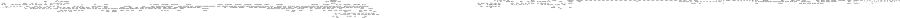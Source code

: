 digraph lattice {
size = "6,6";
"n2" [label="A"];
"n4" [label="AbPastAbSamePrime", shape=plaintext];
"n6" [label="AddScalarstoKernel", shape=oval];
"n7" [label="AlmostSimpleMaps", shape=oval];
"n9" [label="AlternatingGroupOnFDPM", shape=oval];
"n10" [label="B"];
"n11" [label="BBGpAsPQuotientBBGp", shape=oval];
"n13" [label="C"];
"n14" [label="C6Maps", shape=oval];
"n15" [label="Chain", shape=plaintext];
"n16" [label="ClassicalNametoStandardName", shape=plaintext];
"n19" [label="Commutators", shape=plaintext];
"n20" [label="Commute", shape=plaintext];
"n21" [label="Conj", shape=plaintext];
"n22" [label="ConjInv", shape=plaintext];
"n23" [label="ConjProg", shape=oval];
"n24" [label="Construct3Cycle", shape=plaintext];
"n25" [label="ConstructActionMatrices", shape=plaintext];
"n26" [label="ConstructCosets", shape=plaintext];
"n27" [label="ConstructDoubleTransposition", shape=plaintext];
"n28" [label="DegreeAlternating", shape=plaintext];
"n29" [label="DerivedSubgroupApproximation"];
"n30" [label="DetermineFieldSize", shape=oval];
"n35" [label="DoubleAndShrink", shape=plaintext];
"n36" [label="ElementInNormalClosure", shape=oval];
"n37" [label="ElementInNormalSubgroup", shape=plaintext];
"n38" [label="ElementOfCoprimeOrder", shape=plaintext];
"n39" [label="ElementsCommutingWithInvolution", shape=plaintext];
"n41" [label="ExpectedForm", shape=plaintext];
"n42" [label="ExtendToBasisEchelon", shape=plaintext];
"n44" [label="ExtractBlockMap", shape=plaintext];
"n47" [label="FindBasis", shape=plaintext];
"n48" [label="FindBasisElement", shape=plaintext];
"n49" [label="FindCounterExample", shape=plaintext];
"n50" [label="FindFieldSize", shape=plaintext];
"n51" [label="FindGammaInv", shape=plaintext];
"n52" [label="FindHomMethodsProjective.AltSymBBByDegree", shape=oval];
"n53" [label="FindHomMethodsProjective.BiggerScalarsOnly", shape=plaintext];
"n54" [label="FindHomMethodsProjective.BlockScalarProj", shape=oval];
"n55" [label="FindHomMethodsProjective.Blocks", shape=plaintext];
"n56" [label="FindHomMethodsProjective.BlocksBackToMats", shape=plaintext];
"n57" [label="FindHomMethodsProjective.BlocksModScalars", shape=plaintext];
"n58" [label="FindHomMethodsProjective.C3C5", shape=oval];
"n59" [label="FindHomMethodsProjective.C6", shape=oval];
"n60" [label="FindHomMethodsProjective.ClassicalNatural", shape=oval];
"n61" [label="FindHomMethodsProjective.ComputeSimpleSocle", shape=oval];
"n62" [label="FindHomMethodsProjective.D247", shape=oval];
"n63" [label="FindHomMethodsProjective.DoBaseChangeForBlocks", shape=plaintext];
"n64" [label="FindHomMethodsProjective.FindElmOfEvenNormal", shape=oval];
"n65" [label="FindHomMethodsProjective.KroneckerKernel", shape=plaintext];
"n66" [label="FindHomMethodsProjective.KroneckerProduct", shape=plaintext];
"n67" [label="FindHomMethodsProjective.LieTypeNonConstr", shape=oval];
"n68" [label="FindHomMethodsProjective.LowIndex", shape=oval];
"n69" [label="FindHomMethodsProjective.NotAbsolutelyIrred", shape=oval];
"n70" [label="FindHomMethodsProjective.ProjDeterminant", shape=oval];
"n71" [label="FindHomMethodsProjective.PrototypeForC2C4", shape=oval];
"n72" [label="FindHomMethodsProjective.SporadicsByOrders", shape=oval];
"n73" [label="FindHomMethodsProjective.StabilizerChainProj", shape=plaintext];
"n74" [label="FindHomMethodsProjective.Subfield", shape=oval];
"n75" [label="FindHomMethodsProjective.TensorDecomposable", shape=oval];
"n76" [label="FindHomMethodsProjective.ThreeLargeElOrders", shape=oval];
"n77" [label="FindHomMethodsProjective.TwoLargeElOrders", shape=oval];
"n78" [label="FindImageAn"];
"n79" [label="FindPermutation", shape=plaintext];
"n80" [label="FindPoint", shape=plaintext];
"n81" [label="Finish", shape=plaintext];
"n82" [label="FixedPointSubspace", shape=plaintext];
"n84" [label="FullyDeletedPermutationMatrices", shape=plaintext];
"n85" [label="FullyDeletedPermutationRepresentation", shape=plaintext];
"n86" [label="GFOrderSimp", shape=plaintext];
"n87" [label="GeneratorsCo3Max3", shape=plaintext];
"n88" [label="GeneratorsCo3Max4", shape=plaintext];
"n89" [label="GeneratorsCo3Max6", shape=plaintext];
"n90" [label="GenericParameters", shape=plaintext];
"n95" [label="HSm4mod5", shape=plaintext];
"n96" [label="HasChain", shape=oval];
"n99" [label="HasNaturalFlag", shape=oval];
"n100" [label="HasTFordered"];
"n101" [label="IdTest", shape=plaintext];
"n102" [label="IdentifySimple", shape=plaintext];
"n103" [label="ImageInPerfectGroup", shape=plaintext];
"n104" [label="ImageInQuotient", shape=plaintext];
"n106" [label="InfoRecognition"];
"n107" [label="InitRecog", shape=plaintext];
"n109" [label="InsertSubTree", shape=plaintext];
"n110" [label="InvProg", shape=plaintext];
"n111" [label="InvolutionCentraliser", shape=oval];
"n112" [label="InvolutionModCenter", shape=plaintext];
"n113" [label="IsAlternating", shape=plaintext];
"n114" [label="IsBBGp", shape=plaintext];
"n115" [label="IsBBGpElm", shape=plaintext];
"n116" [label="IsBBGpElmColl", shape=plaintext];
"n117" [label="IsCentralisedBy", shape=plaintext];
"n118" [label="IsDirectProduct", shape=plaintext];
"n119" [label="IsExtensionField", shape=plaintext];
"n120" [label="IsGeneric", shape=plaintext];
"n121" [label="IsGenericNearlySimple", shape=plaintext];
"n122" [label="IsGroupClassical", shape=oval];
"n123" [label="IsImageTrivial", shape=plaintext];
"n124" [label="IsIntervalVector", shape=plaintext];
"n125" [label="IsMatrixBBGp", shape=oval];
"n126" [label="IsMatrixBBGpElm", shape=plaintext];
"n127" [label="IsMatrixBBGpElmColl", shape=plaintext];
"n128" [label="IsMatthieu", shape=plaintext];
"n129" [label="IsNaturalPermBBGp", shape=oval];
"n130" [label="IsNaturalPermBBGpElm", shape=plaintext];
"n131" [label="IsNaturalPermBBGpElmColl", shape=plaintext];
"n133" [label="IsPQuotientBBGp", shape=oval];
"n134" [label="IsPQuotientBBGpElm", shape=plaintext];
"n135" [label="IsPQuotientBBGpElmColl", shape=plaintext];
"n136" [label="IsPSL", shape=oval];
"n137" [label="IsPermBBGp", shape=plaintext];
"n138" [label="IsPermBBGpElm", shape=plaintext];
"n139" [label="IsPermBBGpElmColl", shape=plaintext];
"n141" [label="IsPre3Cycle", shape=plaintext];
"n142" [label="IsPreDoubleTransposition", shape=plaintext];
"n144" [label="IsProbablyPerfect"];
"n145" [label="IsRecognitionOutcome"];
"n146" [label="IsReducible", shape=plaintext];
"n147" [label="IsScalarGroup", shape=plaintext];
"n148" [label="IsScalarMatrix", shape=plaintext];
"n149" [label="IsSolubleTree", shape=plaintext];
"n150" [label="IterateWithRandomElements", shape=plaintext];
"n153" [label="L"];
"n154" [label="LeastRank", shape=plaintext];
"n155" [label="LieType"];
"n156" [label="LinearFactors", shape=plaintext];
"n157" [label="LogRat", shape=plaintext];
"n158" [label="LowIndexMaps", shape=oval];
"n159" [label="Lym3mod5", shape=oval];
"n162" [label="M12m6mod5", shape=oval];
"n164" [label="M24m2mod7", shape=oval];
"n165" [label="M24m7mod2", shape=oval];
"n166" [label="MakeAnotherBigRepresentation", shape=oval];
"n167" [label="MakeBigRepresentation", shape=oval];
"n169" [label="MakeSituation", shape=oval];
"n170" [label="MakeTensorProduct", shape=plaintext];
"n171" [label="MakeTest", shape=oval];
"n172" [label="Maker", shape=plaintext];
"n173" [label="MaptoEAGroup", shape=plaintext];
"n175" [label="MinimalDimBoundCrossCharSimp", shape=plaintext];
"n176" [label="MoreBasisVectors", shape=plaintext];
"n177" [label="Mult", shape=plaintext];
"n179" [label="MyCommutator", shape=plaintext];
"n180" [label="MyDirectProductOfSLPs", shape=plaintext];
"n181" [label="MyDirectProductOfSLPsList", shape=plaintext];
"n182" [label="MyEmbedding", shape=plaintext];
"n183" [label="MyIsInnerAutomorphism", shape=plaintext];
"n184" [label="MyOrder", shape=plaintext];
"n185" [label="MyProjection", shape=plaintext];
"n186" [label="MySocleAction", shape=plaintext];
"n187" [label="NMR_COMM", shape=plaintext];
"n188" [label="NMR_GENS", shape=plaintext];
"n189" [label="NPPsi", shape=plaintext];
"n190" [label="NR1", shape=plaintext];
"n191" [label="NR2", shape=plaintext];
"n192" [label="NRINV", shape=plaintext];
"n193" [label="NSM"];
"n194" [label="NaturalFlag", shape=plaintext];
"n196" [label="NonGenericLinear", shape=oval];
"n198" [label="NumberOfDPComponents", shape=plaintext];
"n199" [label="O"];
"n200" [label="OrderTree", shape=oval];
"n201" [label="OuterOrderBound", shape=plaintext];
"n202" [label="PPDAnalysis", shape=oval];
"n207" [label="PastNonAb", shape=plaintext];
"n208" [label="PermAction", shape=plaintext];
"n209" [label="PermAltProd", shape=plaintext];
"n211" [label="PermGrpMaps", shape=plaintext];
"n212" [label="PermInverseBBGp", shape=plaintext];
"n213" [label="PermProductBBGp", shape=oval];
"n214" [label="PositionsNot", shape=plaintext];
"n215" [label="PossibleCrossCharTypes", shape=plaintext];
"n216" [label="PossibleqNoA1", shape=oval];
"n217" [label="PossiblyProjectiveOrder"];
"n218" [label="Power", shape=plaintext];
"n219" [label="PowerProg", shape=plaintext];
"n221" [label="ProbGenAb", shape=plaintext];
"n222" [label="ProbGenNonAb", shape=plaintext];
"n223" [label="ProbablyGroupExponent", shape=plaintext];
"n224" [label="ProdProg", shape=plaintext];
"n225" [label="PseudoRandomNormalClosureElement"];
"n226" [label="PushDown", shape=plaintext];
"n227" [label="PushIntoSocle", shape=plaintext];
"n228" [label="RECOG.ActionOnBlocks", shape=plaintext];
"n229" [label="RECOG.AddInformationAboutDegree", shape=oval];
"n230" [label="RECOG.AllJellyfish", shape=oval];
"n232" [label="RECOG.ArtinInvariants", shape=plaintext];
"n233" [label="RECOG.BaseChangeForSmallestPossibleField", shape=plaintext];
"n234" [label="RECOG.BinomialTab", shape=plaintext];
"n235" [label="RECOG.BlindDescent", shape=plaintext];
"n236" [label="RECOG.BlindDescentStep", shape=oval];
"n238" [label="RECOG.CentralisingElementOfInvolution", shape=plaintext];
"n239" [label="RECOG.CheckFingerPrint", shape=oval];
"n241" [label="RECOG.CleanRow", shape=plaintext];
"n242" [label="RECOG.CommonDiagonal2", shape=plaintext];
"n243" [label="RECOG.Commute", shape=plaintext];
"n244" [label="RECOG.ComputeArtin", shape=plaintext];
"n246" [label="RECOG.ComputeRootInFiniteField", shape=plaintext];
"n247" [label="RECOG.Conj", shape=plaintext];
"n248" [label="RECOG.ConjEltAnEven", shape=plaintext];
"n249" [label="RECOG.ConjEltAnOdd", shape=plaintext];
"n250" [label="RECOG.ConjEltSn", shape=plaintext];
"n252" [label="RECOG.Construct3Cycle", shape=plaintext];
"n253" [label="RECOG.ConstructDoubleTransposition", shape=plaintext];
"n254" [label="RECOG.DecomposeNilpotent", shape=plaintext];
"n255" [label="RECOG.DirectFactorsAction", shape=plaintext];
"n256" [label="RECOG.DirectFactorsFinder", shape=plaintext];
"n258" [label="RECOG.DistinguishSpO", shape=plaintext];
"n259" [label="RECOG.DoColOp_SL", shape=plaintext];
"n260" [label="RECOG.DoRowOp_SL", shape=plaintext];
"n261" [label="RECOG.DoubleAndShrink", shape=plaintext];
"n263" [label="RECOG.ExpectedForm", shape=plaintext];
"n264" [label="RECOG.ExpressInStd_SL", shape=oval];
"n265" [label="RECOG.ExpressInStd_SL2", shape=oval];
"n266" [label="RECOG.ExtendToBasisEchelon", shape=plaintext];
"n268" [label="RECOG.FindAdjustedBasis", shape=oval];
"n269" [label="RECOG.FindBasis", shape=plaintext];
"n270" [label="RECOG.FindBasisElement", shape=plaintext];
"n271" [label="RECOG.FindFFCoeffs", shape=plaintext];
"n272" [label="RECOG.FindImageJellyfish", shape=plaintext];
"n273" [label="RECOG.FindPermutation", shape=plaintext];
"n274" [label="RECOG.FindStdGensUsingBSGS", shape=plaintext];
"n275" [label="RECOG.FindStdGens_SL", shape=plaintext];
"n276" [label="RECOG.FindTensorDecomposition", shape=plaintext];
"n277" [label="RECOG.FindTensorKernel", shape=plaintext];
"n278" [label="RECOG.FirstJellyfish", shape=plaintext];
"n279" [label="RECOG.FixedPointSubspace", shape=plaintext];
"n280" [label="RECOG.ForceToOtherField", shape=plaintext];
"n281" [label="RECOG.GetAllJellyfish", shape=plaintext];
"n283" [label="RECOG.GuessProjSL2ElmOrder", shape=plaintext];
"n284" [label="RECOG.HomActionFieldAuto", shape=plaintext];
"n285" [label="RECOG.HomBCToDiagonalBlock", shape=plaintext];
"n286" [label="RECOG.HomBackToMats", shape=plaintext];
"n287" [label="RECOG.HomCommutator", shape=plaintext];
"n288" [label="RECOG.HomDoBaseAndFieldChange", shape=plaintext];
"n289" [label="RECOG.HomDoBaseAndFieldChangeWithScalarFinding", shape=plaintext];
"n290" [label="RECOG.HomDoBaseChange", shape=plaintext];
"n291" [label="RECOG.HomFDPM", shape=plaintext];
"n292" [label="RECOG.HomForNilpotent", shape=oval];
"n293" [label="RECOG.HomFuncActionOnBlocks", shape=plaintext];
"n294" [label="RECOG.HomFuncrewriteones", shape=plaintext];
"n295" [label="RECOG.HomNormLastBlock", shape=plaintext];
"n296" [label="RECOG.HomOntoBlockDiagonal", shape=oval];
"n297" [label="RECOG.HomProjDet", shape=plaintext];
"n298" [label="RECOG.HomTensorFactor", shape=plaintext];
"n299" [label="RECOG.HomTensorKernel", shape=plaintext];
"n300" [label="RECOG.HomToDiagonalBlock", shape=plaintext];
"n302" [label="RECOG.IndexMaxSub", shape=plaintext];
"n303" [label="RECOG.InitBinomialTab", shape=oval];
"n304" [label="RECOG.InitSLfake", shape=plaintext];
"n305" [label="RECOG.InitSLstd", shape=plaintext];
"n306" [label="RECOG.InvolutionCentraliser", shape=oval];
"n307" [label="RECOG.InvolutionJumper", shape=plaintext];
"n308" [label="RECOG.InvolutionSearcher", shape=plaintext];
"n309" [label="RECOG.IsBlockLowerTriangularWithBlocks", shape=plaintext];
"n310" [label="RECOG.IsBlockScalarMatrix", shape=plaintext];
"n311" [label="RECOG.IsDiagonalBlockOfMatrix", shape=plaintext];
"n315" [label="RECOG.IsIntervalVector", shape=plaintext];
"n316" [label="RECOG.IsKroneckerProduct", shape=plaintext];
"n320" [label="RECOG.IsPower", shape=plaintext];
"n321" [label="RECOG.IsPre3Cycle", shape=plaintext];
"n322" [label="RECOG.IsPreDoubleTransposition", shape=plaintext];
"n327" [label="RECOG.IsScalarMat", shape=plaintext];
"n329" [label="RECOG.IsThisSL2Natural", shape=plaintext];
"n330" [label="RECOG.IterateWithRandomElements", shape=plaintext];
"n331" [label="RECOG.JellyHomFunc", shape=oval];
"n332" [label="RECOG.LieType", shape=plaintext];
"n333" [label="RECOG.LieTypeNmrTrials", shape=plaintext];
"n334" [label="RECOG.LieTypeOrderFunc", shape=plaintext];
"n335" [label="RECOG.LieTypeSampleSize", shape=plaintext];
"n336" [label="RECOG.LinearAction", shape=plaintext];
"n337" [label="RECOG.LinearFactors", shape=plaintext];
"n338" [label="RECOG.ListOfGroupsCrossCharRepsByBound", shape=plaintext];
"n339" [label="RECOG.LogRat", shape=plaintext];
"n343" [label="RECOG.MakePSL2Hint", shape=plaintext];
"n344" [label="RECOG.MakeSL_StdGens", shape=plaintext];
"n347" [label="RECOG.MoreBasisVectors", shape=plaintext];
"n348" [label="RECOG.New2RecogniseC6", shape=plaintext];
"n349" [label="RECOG.NiceGeneratorsAnEven", shape=plaintext];
"n350" [label="RECOG.NiceGeneratorsAnOdd", shape=plaintext];
"n351" [label="RECOG.NiceGeneratorsSn", shape=plaintext];
"n352" [label="RECOG.NkrGetParameters", shape=plaintext];
"n353" [label="RECOG.NkrOrbitsOfStabiliser", shape=plaintext];
"n354" [label="RECOG.NkrSchreierTree", shape=plaintext];
"n355" [label="RECOG.NkrTraceSchreierTree", shape=plaintext];
"n364" [label="RECOG.OMinus8vsSPvsO", shape=plaintext];
"n365" [label="RECOG.OMppdset", shape=plaintext];
"n366" [label="RECOG.OPlus82vsS62", shape=plaintext];
"n367" [label="RECOG.OPlus83vsO73vsSP63", shape=plaintext];
"n368" [label="RECOG.OPlus8vsO7vsSP6", shape=plaintext];
"n369" [label="RECOG.OrderSample", shape=plaintext];
"n371" [label="RECOG.PSLvsPSP", shape=plaintext];
"n373" [label="RECOG.PositionsNot", shape=plaintext];
"n374" [label="RECOG.Power", shape=plaintext];
"n377" [label="RECOG.ProjectiveOrder", shape=plaintext];
"n378" [label="RECOG.RANDOMSUBPRODUCTPOWERS"];
"n379" [label="RECOG.RadBasis", shape=plaintext];
"n380" [label="RECOG.RandElFuncSimpleSocle", shape=plaintext];
"n381" [label="RECOG.RandomSubproduct", shape=plaintext];
"n382" [label="RECOG.RecogniseAn", shape=plaintext];
"n383" [label="RECOG.RecogniseFDPM", shape=plaintext];
"n384" [label="RECOG.RecogniseGiant", shape=oval];
"n385" [label="RECOG.RecogniseSL2NaturalEvenChar", shape=plaintext];
"n386" [label="RECOG.RecogniseSL2NaturalOddCharUsingBSGS", shape=plaintext];
"n387" [label="RECOG.RecogniseSn", shape=plaintext];
"n388" [label="RECOG.ResetSLstd", shape=plaintext];
"n389" [label="RECOG.RowSpaceBasis", shape=plaintext];
"n390" [label="RECOG.RuleOutSmallProjOrder", shape=plaintext];
"n394" [label="RECOG.SLn_UpStep", shape=plaintext];
"n395" [label="RECOG.SLn_constructppd2", shape=plaintext];
"n396" [label="RECOG.SLn_constructsl2", shape=plaintext];
"n397" [label="RECOG.SLn_constructsl4", shape=plaintext];
"n398" [label="RECOG.SLn_exceptionalgodown", shape=plaintext];
"n399" [label="RECOG.SLn_godown", shape=plaintext];
"n400" [label="RECOG.SLn_godownfromd", shape=plaintext];
"n401" [label="RECOG.ScalarToMultiplyIntoSmallerField", shape=plaintext];
"n402" [label="RECOG.ScalarsToMultiplyIntoSmallerField", shape=plaintext];
"n403" [label="RECOG.SetPseudoRandomStamp", shape=plaintext];
"n405" [label="RECOG.SmallHomomorphicImageProjectiveGroup", shape=plaintext];
"n406" [label="RECOG.SortOutReducibleNormalSubgroup", shape=plaintext];
"n407" [label="RECOG.SortOutReducibleSecondNormalSubgroup", shape=plaintext];
"n408" [label="RECOG.SporadicsElementOrders", shape=plaintext];
"n409" [label="RECOG.SporadicsKillers", shape=plaintext];
"n410" [label="RECOG.SporadicsNames", shape=plaintext];
"n411" [label="RECOG.SporadicsProbabilities", shape=plaintext];
"n412" [label="RECOG.SporadicsSizes", shape=plaintext];
"n413" [label="RECOG.SporadicsWorkers", shape=plaintext];
"n414" [label="RECOG.SubspaceIntersection", shape=plaintext];
"n415" [label="RECOG.TableOfTwoLargestGroupElementOrders", shape=plaintext];
"n416" [label="RECOG.TableOfTwoLargestGroupElementOrdersWithDegreeBound", shape=plaintext];
"n417" [label="RECOG.TestAbelian", shape=plaintext];
"n418" [label="RECOG.TestGroup", shape=plaintext];
"n419" [label="RECOG.TestGroupOptions", shape=plaintext];
"n421" [label="RECOG.TestRecognitionNode", shape=plaintext];
"n422" [label="RECOG.VectorImages", shape=plaintext];
"n423" [label="RECOG.VectorImagesUnder", shape=plaintext];
"n424" [label="RECOG.VerifyOrders", shape=plaintext];
"n425" [label="RECOG.WriteOverBiggerFieldWithSmallerDegree", shape=plaintext];
"n426" [label="RECOG.WriteOverBiggerFieldWithSmallerDegreeFinder", shape=plaintext];
"n427" [label="RECOG.basis", shape=oval];
"n428" [label="RECOG.basis2", shape=plaintext];
"n429" [label="RECOG.check", shape=plaintext];
"n432" [label="RECOG.exponents", shape=plaintext];
"n433" [label="RECOG.findchar", shape=plaintext];
"n434" [label="RECOG.grouplist", shape=plaintext];
"n436" [label="RECOG.ppdSample", shape=plaintext];
"n437" [label="RECOG.rewriteones", shape=plaintext];
"n438" [label="RECOG.shortorbit", shape=plaintext];
"n439" [label="RECOG.simplesocle", shape=plaintext];
"n440" [label="RECOG.testAllMaximalSubgroupsOfAtlasGroup", shape=oval];
"n441" [label="RECOG.testAllSubgroups", shape=oval];
"n442" [label="RECOG.whichpower", shape=plaintext];
"n445" [label="RandomFullyDeletedPermutationRepresentation", shape=oval];
"n446" [label="RandomGensDerived", shape=plaintext];
"n447" [label="RandomInvModCenter", shape=plaintext];
"n451" [label="RearrangeTopFactors", shape=oval];
"n452" [label="RecogniseAlternating", shape=oval];
"n453" [label="RecogniseClassicalNPCase", shape=oval];
"n454" [label="RecogniseLeaf"];
"n455" [label="RecogniseMatrixGroup", shape=oval];
"n457" [label="RecogniseQuasiSimple", shape=plaintext];
"n458" [label="RecogniseQuasiSimpleDP", shape=oval];
"n459" [label="RecogniseSnAn"];
"n460" [label="RecogniseSporadic", shape=oval];
"n461" [label="RecogniseTrivialGroup", shape=plaintext];
"n462" [label="RecognizeAlternating", shape=plaintext];
"n463" [label="RecognizeSporadic", shape=plaintext];
"n464" [label="ReducibleCOB", shape=plaintext];
"n465" [label="ReducibleMaps", shape=oval];
"n466" [label="RefineElementaryAbelianLayers", shape=plaintext];
"n467" [label="RefineMap", shape=plaintext];
"n468" [label="RefineSolubleLayers", shape=plaintext];
"n469" [label="RemoveSome", shape=plaintext];
"n470" [label="RemoveTrivialLayers", shape=plaintext];
"n471" [label="RequiredNumberOfGens", shape=oval];
"n472" [label="RowSpaceBasis", shape=plaintext];
"n473" [label="RuledOutExtFieldParamaters", shape=plaintext];
"n474" [label="S"];
"n476" [label="SLCR.AppendTran", shape=plaintext];
"n477" [label="SLCR.AttachSLNewgens", shape=plaintext];
"n478" [label="SLCR.BoundedOrder", shape=plaintext];
"n479" [label="SLCR.CommutesWith", shape=plaintext];
"n480" [label="SLCR.ComputeGamma", shape=plaintext];
"n481" [label="SLCR.ConstructTranGroup", shape=plaintext];
"n482" [label="SLCR.Dislodge", shape=plaintext];
"n483" [label="SLCR.EqualPoints", shape=plaintext];
"n484" [label="SLCR.FindGoodElement", shape=plaintext];
"n485" [label="SLCR.FindHom", shape=plaintext];
"n486" [label="SLCR.IS_IN_CENTRE", shape=plaintext];
"n487" [label="SLCR.InvProg", shape=plaintext];
"n488" [label="SLCR.IsInQ", shape=plaintext];
"n489" [label="SLCR.IsOnAxis", shape=plaintext];
"n490" [label="SLCR.LDataStructure", shape=plaintext];
"n491" [label="SLCR.MatrixOfEndo", shape=plaintext];
"n492" [label="SLCR.NtoPadic", shape=plaintext];
"n493" [label="SLCR.PadictoN", shape=plaintext];
"n494" [label="SLCR.PowerProg", shape=plaintext];
"n495" [label="SLCR.ProdProg", shape=plaintext];
"n496" [label="SLCR.QuickSL3DataStructure", shape=plaintext];
"n497" [label="SLCR.SL2DataStructure", shape=plaintext];
"n498" [label="SLCR.SL2ReOrder", shape=plaintext];
"n499" [label="SLCR.SL2Search", shape=plaintext];
"n500" [label="SLCR.SL3ConstructQ", shape=plaintext];
"n501" [label="SLCR.SL3DataStructure", shape=plaintext];
"n502" [label="SLCR.SL4FindGoodElement", shape=plaintext];
"n503" [label="SLCR.SLConjInQ", shape=plaintext];
"n504" [label="SLCR.SLConstructBasisQ", shape=plaintext];
"n505" [label="SLCR.SLConstructGammaTransv", shape=plaintext];
"n506" [label="SLCR.SLDataStructure", shape=plaintext];
"n507" [label="SLCR.SLExchangeL", shape=plaintext];
"n508" [label="SLCR.SLFindGenerators", shape=plaintext];
"n509" [label="SLCR.SLFinishConstruction", shape=plaintext];
"n510" [label="SLCR.SLLabelPoint", shape=plaintext];
"n511" [label="SLCR.SLLinearCombQ", shape=plaintext];
"n512" [label="SLCR.SLSLP", shape=plaintext];
"n513" [label="SLCR.SLSLPbb", shape=oval];
"n514" [label="SLCR.SLSprog", shape=plaintext];
"n515" [label="SLCR.Standardize", shape=plaintext];
"n516" [label="SLCR.extractgen", shape=plaintext];
"n517" [label="SLPforAn"];
"n519" [label="SLnUpStep", shape=oval];
"n521" [label="SanityCheck", shape=plaintext];
"n522" [label="ScalarGroupMaps", shape=oval];
"n523" [label="ScalarMap", shape=plaintext];
"n524" [label="SchurMultiplierOrder", shape=plaintext];
"n525" [label="SetChain", shape=oval];
"n526" [label="SetNaturalFlag", shape=oval];
"n527" [label="SetReturnNPFlags", shape=oval];
"n528" [label="SetTFordered"];
"n529" [label="Setovergroup"];
"n530" [label="SimpleGroupOrder", shape=plaintext];
"n531" [label="SmallCentralizer", shape=plaintext];
"n532" [label="SolveLeafDP", shape=oval];
"n533" [label="SolveLeafPc", shape=plaintext];
"n534" [label="SolveLeafTrivial", shape=oval];
"n535" [label="SolvePcWord", shape=plaintext];
"n536" [label="SporadicGroupData", shape=plaintext];
"n537" [label="StableDerivative", shape=plaintext];
"n539" [label="SubGpAsBBGp", shape=oval];
"n540" [label="SubgroupChainsCo1", shape=oval];
"n541" [label="SubgroupChainsCo2", shape=oval];
"n542" [label="SubgroupChainsCo3", shape=oval];
"n543" [label="SubgroupChainsFi22", shape=oval];
"n544" [label="SubgroupChainsFi23", shape=oval];
"n545" [label="SubgroupChainsFi24", shape=oval];
"n546" [label="SubgroupChainsHN", shape=oval];
"n547" [label="SubgroupChainsHS", shape=oval];
"n548" [label="SubgroupChainsHe", shape=oval];
"n549" [label="SubgroupChainsJ1", shape=oval];
"n550" [label="SubgroupChainsJ2", shape=oval];
"n551" [label="SubgroupChainsJ3", shape=oval];
"n552" [label="SubgroupChainsJ4", shape=oval];
"n553" [label="SubgroupChainsLy", shape=oval];
"n554" [label="SubgroupChainsM11", shape=oval];
"n555" [label="SubgroupChainsM12", shape=oval];
"n556" [label="SubgroupChainsM22", shape=oval];
"n557" [label="SubgroupChainsM23", shape=oval];
"n558" [label="SubgroupChainsM24", shape=oval];
"n559" [label="SubgroupChainsMcL", shape=oval];
"n560" [label="SubgroupChainsON", shape=oval];
"n561" [label="SubgroupChainsRu", shape=oval];
"n562" [label="SubgroupChainsSuz", shape=oval];
"n563" [label="SubgroupChainsTh", shape=oval];
"n564" [label="SubspaceIntersection", shape=plaintext];
"n565" [label="SwapFactors", shape=plaintext];
"n566" [label="SymmetricGroupOnFDPM", shape=oval];
"n567" [label="TFordered"];
"n568" [label="TensorMaps", shape=oval];
"n569" [label="TensorProductOfMatrixGroup", shape=plaintext];
"n571" [label="TestRandomElement", shape=plaintext];
"n572" [label="U"];
"n573" [label="UnipotentMaps", shape=oval];
"n574" [label="VectorImages", shape=plaintext];
"n575" [label="VectorImagesUnder", shape=plaintext];
"n576" [label="VectortoPc", shape=plaintext];
"n577" [label="WhichL2q", shape=plaintext];
"n578" [label="WhichPowerIsModuleIsoModScalars", shape=plaintext];
"n582" [label="a"];
"n583" [label="addToNNRBasis", shape=plaintext];
"n584" [label="agens", shape=oval];
"n585" [label="alg4", shape=plaintext];
"n586" [label="alg8", shape=oval];
"n587" [label="b"];
"n588" [label="bgens", shape=oval];
"n589" [label="c"];
"n590" [label="c6"];
"n592" [label="constructdata", shape=oval];
"n593" [label="constructsl46", shape=oval];
"n598" [label="f"];
"n599" [label="findchar", shape=oval];
"n600" [label="findnpe", shape=plaintext];
"n601" [label="first", shape=plaintext];
"n603" [label="generatorsOfGroup", shape=plaintext];
"n604" [label="gens", shape=plaintext];
"n605" [label="gens1", shape=plaintext];
"n606" [label="gens2", shape=plaintext];
"n607" [label="gens8", shape=plaintext];
"n608" [label="gensd", shape=plaintext];
"n609" [label="gensp", shape=plaintext];
"n610" [label="genssemi", shape=oval];
"n611" [label="genssl", shape=plaintext];
"n612" [label="gl"];
"n613" [label="glMakers", shape=oval];
"n614" [label="glMakers2", shape=oval];
"n617" [label="glxsp", shape=plaintext];
"n618" [label="godown", shape=plaintext];
"n619" [label="godownone", shape=plaintext];
"n621" [label="guck", shape=oval];
"n622" [label="l"];
"n623" [label="magmasp45", shape=oval];
"n624" [label="maximals11", shape=oval];
"n625" [label="maximals13", shape=oval];
"n626" [label="maximals5", shape=oval];
"n627" [label="maximals7", shape=oval];
"n628" [label="minusc6", shape=oval];
"n630" [label="o"];
"n631" [label="overgroup"];
"n632" [label="q"];
"n633" [label="r"];
"n635" [label="recognise", shape=plaintext];
"n636" [label="ri"];
"n637" [label="rislxsp", shape=oval];
"n638" [label="sfex1", shape=oval];
"n639" [label="sfex2", shape=oval];
"n641" [label="shortorbit", shape=plaintext];
"n643" [label="skewedG", shape=oval];
"n644" [label="sl"];
"n645" [label="sl2", shape=plaintext];
"n646" [label="slxsp", shape=plaintext];
"n647" [label="sp"];
"n648" [label="stdgens", shape=oval];
"n649" [label="temp", shape=plaintext];
"n650" [label="testPossibleCrossCharTypes", shape=oval];
"n651" [label="tglgl3", shape=oval];
"n654" [label="tsl2sl25", shape=oval];
"n655" [label="tslgl5", shape=oval];
"n656" [label="tslsl7", shape=oval];
"n657" [label="x"];
"n658" [label="xi"];
"n659" [label="z"];
"n4" -> "n182";
"n4" -> "n521";
"n4" -> "n576";
"n4" -> "n631";
"n6" -> "n106";
"n6" -> "n118";
"n6" -> "n182";
"n6" -> "n198";
"n7" -> "n26";
"n7" -> "n37";
"n7" -> "n102";
"n7" -> "n103";
"n7" -> "n104";
"n7" -> "n523";
"n7" -> "n537";
"n9" -> "n84";
"n11" -> "n114";
"n14" -> "n173";
"n14" -> "n193";
"n14" -> "n294";
"n14" -> "n523";
"n15" -> "n137";
"n21" -> "n177";
"n22" -> "n177";
"n23" -> "n110";
"n23" -> "n224";
"n24" -> "n141";
"n24" -> "n156";
"n24" -> "n157";
"n25" -> "n631";
"n26" -> "n37";
"n27" -> "n142";
"n27" -> "n156";
"n27" -> "n157";
"n30" -> "n50";
"n30" -> "n531";
"n35" -> "n20";
"n35" -> "n21";
"n35" -> "n157";
"n35" -> "n177";
"n36" -> "n225";
"n41" -> "n214";
"n42" -> "n472";
"n47" -> "n42";
"n47" -> "n124";
"n47" -> "n177";
"n48" -> "n35";
"n48" -> "n82";
"n48" -> "n157";
"n48" -> "n177";
"n48" -> "n564";
"n49" -> "n571";
"n49" -> "n635";
"n50" -> "n223";
"n51" -> "n148";
"n52" -> "n291";
"n52" -> "n383";
"n52" -> "n403";
"n53" -> "n73";
"n53" -> "n285";
"n54" -> "n295";
"n55" -> "n56";
"n55" -> "n57";
"n56" -> "n286";
"n57" -> "n57";
"n57" -> "n300";
"n58" -> "n66";
"n58" -> "n233";
"n58" -> "n284";
"n58" -> "n287";
"n58" -> "n289";
"n58" -> "n290";
"n58" -> "n316";
"n58" -> "n327";
"n58" -> "n402";
"n58" -> "n403";
"n59" -> "n63";
"n59" -> "n293";
"n59" -> "n294";
"n59" -> "n348";
"n59" -> "n403";
"n60" -> "n73";
"n60" -> "n246";
"n60" -> "n275";
"n60" -> "n304";
"n60" -> "n329";
"n60" -> "n344";
"n60" -> "n385";
"n60" -> "n386";
"n60" -> "n403";
"n61" -> "n403";
"n61" -> "n439";
"n62" -> "n307";
"n62" -> "n308";
"n62" -> "n320";
"n62" -> "n377";
"n62" -> "n403";
"n62" -> "n406";
"n62" -> "n407";
"n63" -> "n55";
"n63" -> "n290";
"n64" -> "n320";
"n64" -> "n403";
"n64" -> "n406";
"n64" -> "n407";
"n65" -> "n299";
"n66" -> "n65";
"n66" -> "n298";
"n67" -> "n332";
"n67" -> "n403";
"n68" -> "n63";
"n68" -> "n403";
"n68" -> "n405";
"n69" -> "n53";
"n69" -> "n403";
"n69" -> "n425";
"n69" -> "n426";
"n70" -> "n297";
"n71" -> "n403";
"n71" -> "n406";
"n72" -> "n390";
"n72" -> "n403";
"n72" -> "n408";
"n72" -> "n409";
"n72" -> "n410";
"n72" -> "n411";
"n72" -> "n412";
"n72" -> "n413";
"n74" -> "n233";
"n74" -> "n288";
"n74" -> "n403";
"n75" -> "n66";
"n75" -> "n276";
"n75" -> "n277";
"n75" -> "n290";
"n75" -> "n316";
"n75" -> "n403";
"n76" -> "n343";
"n76" -> "n380";
"n76" -> "n403";
"n76" -> "n433";
"n76" -> "n485";
"n77" -> "n343";
"n77" -> "n416";
"n77" -> "n485";
"n79" -> "n41";
"n80" -> "n101";
"n80" -> "n184";
"n80" -> "n185";
"n80" -> "n198";
"n80" -> "n148";
"n82" -> "n177";
"n85" -> "n84";
"n90" -> "n107";
"n90" -> "n635";
"n95" -> "n172";
"n96" -> "n15";
"n99" -> "n194";
"n101" -> "n148";
"n102" -> "n29";
"n102" -> "n50";
"n102" -> "n144";
"n102" -> "n145";
"n102" -> "n155";
"n102" -> "n191";
"n102" -> "n217";
"n102" -> "n462";
"n102" -> "n463";
"n102" -> "n469";
"n102" -> "n531";
"n102" -> "n577";
"n109" -> "n529";
"n109" -> "n535";
"n109" -> "n631";
"n110" -> "n219";
"n111" -> "n39";
"n111" -> "n117";
"n111" -> "n148";
"n113" -> "n49";
"n113" -> "n635";
"n114" -> "n116";
"n116" -> "n115";
"n119" -> "n107";
"n119" -> "n473";
"n119" -> "n571";
"n119" -> "n635";
"n120" -> "n107";
"n120" -> "n571";
"n120" -> "n635";
"n121" -> "n107";
"n121" -> "n113";
"n121" -> "n128";
"n121" -> "n635";
"n122" -> "n16";
"n123" -> "n147";
"n123" -> "n123";
"n123" -> "n147";
"n123" -> "n185";
"n123" -> "n198";
"n125" -> "n114";
"n125" -> "n127";
"n126" -> "n115";
"n127" -> "n126";
"n128" -> "n49";
"n128" -> "n635";
"n129" -> "n114";
"n129" -> "n131";
"n130" -> "n115";
"n131" -> "n130";
"n133" -> "n114";
"n133" -> "n135";
"n134" -> "n115";
"n135" -> "n134";
"n136" -> "n49";
"n136" -> "n635";
"n137" -> "n114";
"n137" -> "n139";
"n138" -> "n115";
"n139" -> "n138";
"n146" -> "n635";
"n147" -> "n148";
"n149" -> "n149";
"n158" -> "n193";
"n158" -> "n211";
"n159" -> "n172";
"n162" -> "n172";
"n164" -> "n172";
"n165" -> "n172";
"n166" -> "n598";
"n167" -> "n598";
"n169" -> "n344";
"n171" -> "n344";
"n175" -> "n175";
"n176" -> "n177";
"n176" -> "n218";
"n176" -> "n574";
"n176" -> "n575";
"n181" -> "n180";
"n183" -> "n38";
"n183" -> "n118";
"n183" -> "n182";
"n183" -> "n185";
"n183" -> "n524";
"n186" -> "n208";
"n194" -> "n137";
"n196" -> "n107";
"n196" -> "n571";
"n196" -> "n635";
"n200" -> "n149";
"n200" -> "n226";
"n200" -> "n521";
"n200" -> "n528";
"n201" -> "n2";
"n201" -> "n10";
"n201" -> "n13";
"n201" -> "n153";
"n201" -> "n199";
"n201" -> "n572";
"n201" -> "n600";
"n202" -> "n189";
"n207" -> "n118";
"n207" -> "n183";
"n207" -> "n208";
"n208" -> "n80";
"n208" -> "n80";
"n208" -> "n184";
"n208" -> "n185";
"n208" -> "n198";
"n209" -> "n212";
"n211" -> "n102";
"n213" -> "n209";
"n213" -> "n212";
"n215" -> "n86";
"n215" -> "n154";
"n215" -> "n175";
"n216" -> "n86";
"n216" -> "n632";
"n218" -> "n177";
"n222" -> "n201";
"n222" -> "n530";
"n226" -> "n4";
"n226" -> "n226";
"n226" -> "n227";
"n226" -> "n521";
"n226" -> "n528";
"n226" -> "n565";
"n227" -> "n181";
"n227" -> "n182";
"n227" -> "n185";
"n227" -> "n521";
"n227" -> "n529";
"n227" -> "n631";
"n229" -> "n338";
"n229" -> "n415";
"n230" -> "n278";
"n230" -> "n281";
"n230" -> "n352";
"n230" -> "n353";
"n230" -> "n354";
"n232" -> "n334";
"n232" -> "n365";
"n233" -> "n241";
"n235" -> "n417";
"n236" -> "n381";
"n239" -> "n234";
"n252" -> "n321";
"n252" -> "n337";
"n252" -> "n339";
"n253" -> "n322";
"n253" -> "n337";
"n253" -> "n339";
"n258" -> "n334";
"n258" -> "n365";
"n258" -> "n424";
"n259" -> "n271";
"n260" -> "n271";
"n261" -> "n243";
"n261" -> "n247";
"n261" -> "n339";
"n263" -> "n373";
"n264" -> "n260";
"n265" -> "n260";
"n266" -> "n389";
"n268" -> "n241";
"n269" -> "n266";
"n269" -> "n315";
"n270" -> "n261";
"n270" -> "n279";
"n270" -> "n339";
"n270" -> "n414";
"n273" -> "n263";
"n275" -> "n274";
"n275" -> "n336";
"n275" -> "n344";
"n275" -> "n385";
"n275" -> "n386";
"n275" -> "n394";
"n275" -> "n396";
"n278" -> "n355";
"n287" -> "n327";
"n288" -> "n280";
"n289" -> "n280";
"n291" -> "n273";
"n292" -> "n254";
"n293" -> "n228";
"n294" -> "n437";
"n295" -> "n310";
"n296" -> "n309";
"n298" -> "n316";
"n300" -> "n311";
"n303" -> "n234";
"n304" -> "n305";
"n305" -> "n388";
"n306" -> "n238";
"n329" -> "n283";
"n329" -> "n327";
"n329" -> "n381";
"n331" -> "n272";
"n332" -> "n232";
"n332" -> "n258";
"n332" -> "n333";
"n332" -> "n335";
"n332" -> "n364";
"n332" -> "n366";
"n332" -> "n367";
"n332" -> "n368";
"n332" -> "n371";
"n332" -> "n424";
"n334" -> "n377";
"n336" -> "n336";
"n347" -> "n374";
"n347" -> "n422";
"n347" -> "n423";
"n348" -> "n235";
"n348" -> "n428";
"n348" -> "n437";
"n353" -> "n355";
"n364" -> "n258";
"n364" -> "n424";
"n364" -> "n436";
"n366" -> "n369";
"n366" -> "n424";
"n367" -> "n258";
"n367" -> "n369";
"n368" -> "n244";
"n368" -> "n258";
"n368" -> "n334";
"n368" -> "n424";
"n369" -> "n334";
"n371" -> "n334";
"n371" -> "n424";
"n371" -> "n436";
"n379" -> "n242";
"n381" -> "n378";
"n382" -> "n248";
"n382" -> "n249";
"n382" -> "n349";
"n382" -> "n350";
"n383" -> "n252";
"n383" -> "n253";
"n383" -> "n269";
"n383" -> "n270";
"n383" -> "n330";
"n383" -> "n339";
"n383" -> "n347";
"n384" -> "n382";
"n384" -> "n387";
"n386" -> "n274";
"n386" -> "n344";
"n387" -> "n250";
"n387" -> "n351";
"n394" -> "n259";
"n394" -> "n260";
"n394" -> "n305";
"n394" -> "n388";
"n395" -> "n399";
"n396" -> "n395";
"n396" -> "n397";
"n396" -> "n398";
"n396" -> "n400";
"n400" -> "n336";
"n402" -> "n401";
"n405" -> "n302";
"n406" -> "n66";
"n406" -> "n290";
"n406" -> "n316";
"n407" -> "n255";
"n407" -> "n256";
"n418" -> "n419";
"n421" -> "n421";
"n423" -> "n422";
"n426" -> "n241";
"n426" -> "n425";
"n427" -> "n379";
"n427" -> "n442";
"n428" -> "n379";
"n428" -> "n442";
"n432" -> "n442";
"n433" -> "n434";
"n433" -> "n438";
"n436" -> "n244";
"n437" -> "n228";
"n437" -> "n429";
"n437" -> "n432";
"n440" -> "n418";
"n441" -> "n418";
"n445" -> "n85";
"n446" -> "n187";
"n447" -> "n112";
"n447" -> "n192";
"n447" -> "n217";
"n451" -> "n100";
"n451" -> "n118";
"n451" -> "n186";
"n451" -> "n207";
"n451" -> "n467";
"n451" -> "n528";
"n451" -> "n565";
"n451" -> "n567";
"n451" -> "n631";
"n452" -> "n462";
"n453" -> "n90";
"n453" -> "n107";
"n453" -> "n119";
"n453" -> "n120";
"n453" -> "n121";
"n453" -> "n635";
"n455" -> "n22";
"n455" -> "n24";
"n455" -> "n27";
"n455" -> "n47";
"n455" -> "n48";
"n455" -> "n79";
"n455" -> "n150";
"n455" -> "n157";
"n455" -> "n176";
"n457" -> "n2";
"n457" -> "n78";
"n457" -> "n459";
"n457" -> "n517";
"n458" -> "n51";
"n458" -> "n80";
"n458" -> "n123";
"n458" -> "n181";
"n458" -> "n208";
"n458" -> "n457";
"n458" -> "n461";
"n458" -> "n467";
"n458" -> "n578";
"n460" -> "n463";
"n461" -> "n148";
"n462" -> "n28";
"n463" -> "n536";
"n463" -> "n630";
"n465" -> "n44";
"n465" -> "n193";
"n465" -> "n464";
"n466" -> "n25";
"n466" -> "n109";
"n466" -> "n466";
"n466" -> "n576";
"n467" -> "n184";
"n467" -> "n185";
"n467" -> "n198";
"n468" -> "n109";
"n468" -> "n468";
"n469" -> "n469";
"n470" -> "n470";
"n471" -> "n221";
"n471" -> "n222";
"n473" -> "n635";
"n477" -> "n510";
"n481" -> "n476";
"n485" -> "n506";
"n487" -> "n494";
"n488" -> "n479";
"n490" -> "n497";
"n491" -> "n492";
"n496" -> "n480";
"n496" -> "n500";
"n497" -> "n481";
"n497" -> "n482";
"n497" -> "n494";
"n497" -> "n498";
"n497" -> "n499";
"n497" -> "n514";
"n497" -> "n515";
"n498" -> "n491";
"n498" -> "n493";
"n498" -> "n516";
"n499" -> "n478";
"n499" -> "n486";
"n500" -> "n476";
"n500" -> "n479";
"n501" -> "n480";
"n501" -> "n484";
"n501" -> "n490";
"n501" -> "n500";
"n501" -> "n504";
"n501" -> "n509";
"n502" -> "n486";
"n503" -> "n476";
"n503" -> "n483";
"n503" -> "n488";
"n505" -> "n483";
"n506" -> "n484";
"n506" -> "n496";
"n506" -> "n497";
"n506" -> "n501";
"n506" -> "n502";
"n506" -> "n504";
"n506" -> "n506";
"n506" -> "n507";
"n506" -> "n508";
"n506" -> "n509";
"n507" -> "n476";
"n508" -> "n476";
"n508" -> "n483";
"n508" -> "n503";
"n509" -> "n477";
"n509" -> "n495";
"n509" -> "n505";
"n509" -> "n512";
"n509" -> "n514";
"n510" -> "n483";
"n510" -> "n489";
"n510" -> "n503";
"n510" -> "n511";
"n512" -> "n487";
"n512" -> "n494";
"n512" -> "n495";
"n513" -> "n483";
"n513" -> "n487";
"n513" -> "n488";
"n513" -> "n489";
"n513" -> "n494";
"n513" -> "n495";
"n513" -> "n503";
"n513" -> "n511";
"n513" -> "n512";
"n514" -> "n495";
"n519" -> "n259";
"n519" -> "n260";
"n519" -> "n305";
"n519" -> "n388";
"n522" -> "n147";
"n522" -> "n523";
"n524" -> "n2";
"n524" -> "n153";
"n524" -> "n474";
"n524" -> "n572";
"n524" -> "n600";
"n525" -> "n15";
"n526" -> "n194";
"n527" -> "n635";
"n530" -> "n2";
"n530" -> "n153";
"n530" -> "n199";
"n530" -> "n474";
"n530" -> "n572";
"n530" -> "n600";
"n531" -> "n19";
"n531" -> "n112";
"n531" -> "n188";
"n531" -> "n217";
"n531" -> "n446";
"n531" -> "n447";
"n532" -> "n51";
"n532" -> "n80";
"n532" -> "n181";
"n532" -> "n182";
"n532" -> "n185";
"n532" -> "n198";
"n532" -> "n208";
"n532" -> "n454";
"n532" -> "n467";
"n532" -> "n578";
"n532" -> "n631";
"n534" -> "n148";
"n534" -> "n533";
"n537" -> "n144";
"n537" -> "n225";
"n539" -> "n114";
"n540" -> "n81";
"n541" -> "n81";
"n542" -> "n81";
"n542" -> "n87";
"n542" -> "n88";
"n542" -> "n89";
"n543" -> "n81";
"n544" -> "n81";
"n545" -> "n81";
"n546" -> "n81";
"n547" -> "n81";
"n548" -> "n81";
"n549" -> "n81";
"n550" -> "n81";
"n551" -> "n81";
"n552" -> "n81";
"n553" -> "n81";
"n554" -> "n81";
"n555" -> "n81";
"n556" -> "n81";
"n557" -> "n81";
"n558" -> "n81";
"n559" -> "n81";
"n560" -> "n81";
"n560" -> "n179";
"n561" -> "n81";
"n562" -> "n81";
"n563" -> "n81";
"n565" -> "n521";
"n565" -> "n529";
"n565" -> "n631";
"n566" -> "n84";
"n568" -> "n193";
"n568" -> "n276";
"n568" -> "n277";
"n568" -> "n316";
"n571" -> "n146";
"n571" -> "n635";
"n573" -> "n464";
"n574" -> "n177";
"n575" -> "n574";
"n577" -> "n190";
"n577" -> "n217";
"n578" -> "n38";
"n578" -> "n524";
"n584" -> "n582";
"n585" -> "n583";
"n586" -> "n585";
"n588" -> "n587";
"n592" -> "n619";
"n593" -> "n618";
"n599" -> "n641";
"n603" -> "n659";
"n604" -> "n604";
"n604" -> "n657";
"n604" -> "n658";
"n606" -> "n604";
"n606" -> "n633";
"n606" -> "n636";
"n606" -> "n604";
"n607" -> "n589";
"n607" -> "n604";
"n608" -> "n605";
"n608" -> "n608";
"n609" -> "n609";
"n610" -> "n607";
"n610" -> "n657";
"n610" -> "n658";
"n613" -> "n603";
"n614" -> "n603";
"n617" -> "n569";
"n617" -> "n612";
"n617" -> "n647";
"n618" -> "n601";
"n621" -> "n95";
"n621" -> "n170";
"n623" -> "n598";
"n624" -> "n598";
"n625" -> "n598";
"n626" -> "n598";
"n627" -> "n598";
"n628" -> "n590";
"n637" -> "n418";
"n637" -> "n644";
"n637" -> "n646";
"n637" -> "n647";
"n637" -> "n418";
"n637" -> "n612";
"n637" -> "n617";
"n637" -> "n647";
"n638" -> "n604";
"n639" -> "n606";
"n643" -> "n649";
"n645" -> "n611";
"n646" -> "n569";
"n646" -> "n644";
"n646" -> "n647";
"n648" -> "n622";
"n648" -> "n633";
"n650" -> "n175";
"n650" -> "n215";
"n651" -> "n170";
"n654" -> "n170";
"n654" -> "n645";
"n655" -> "n170";
"n656" -> "n170";
}
